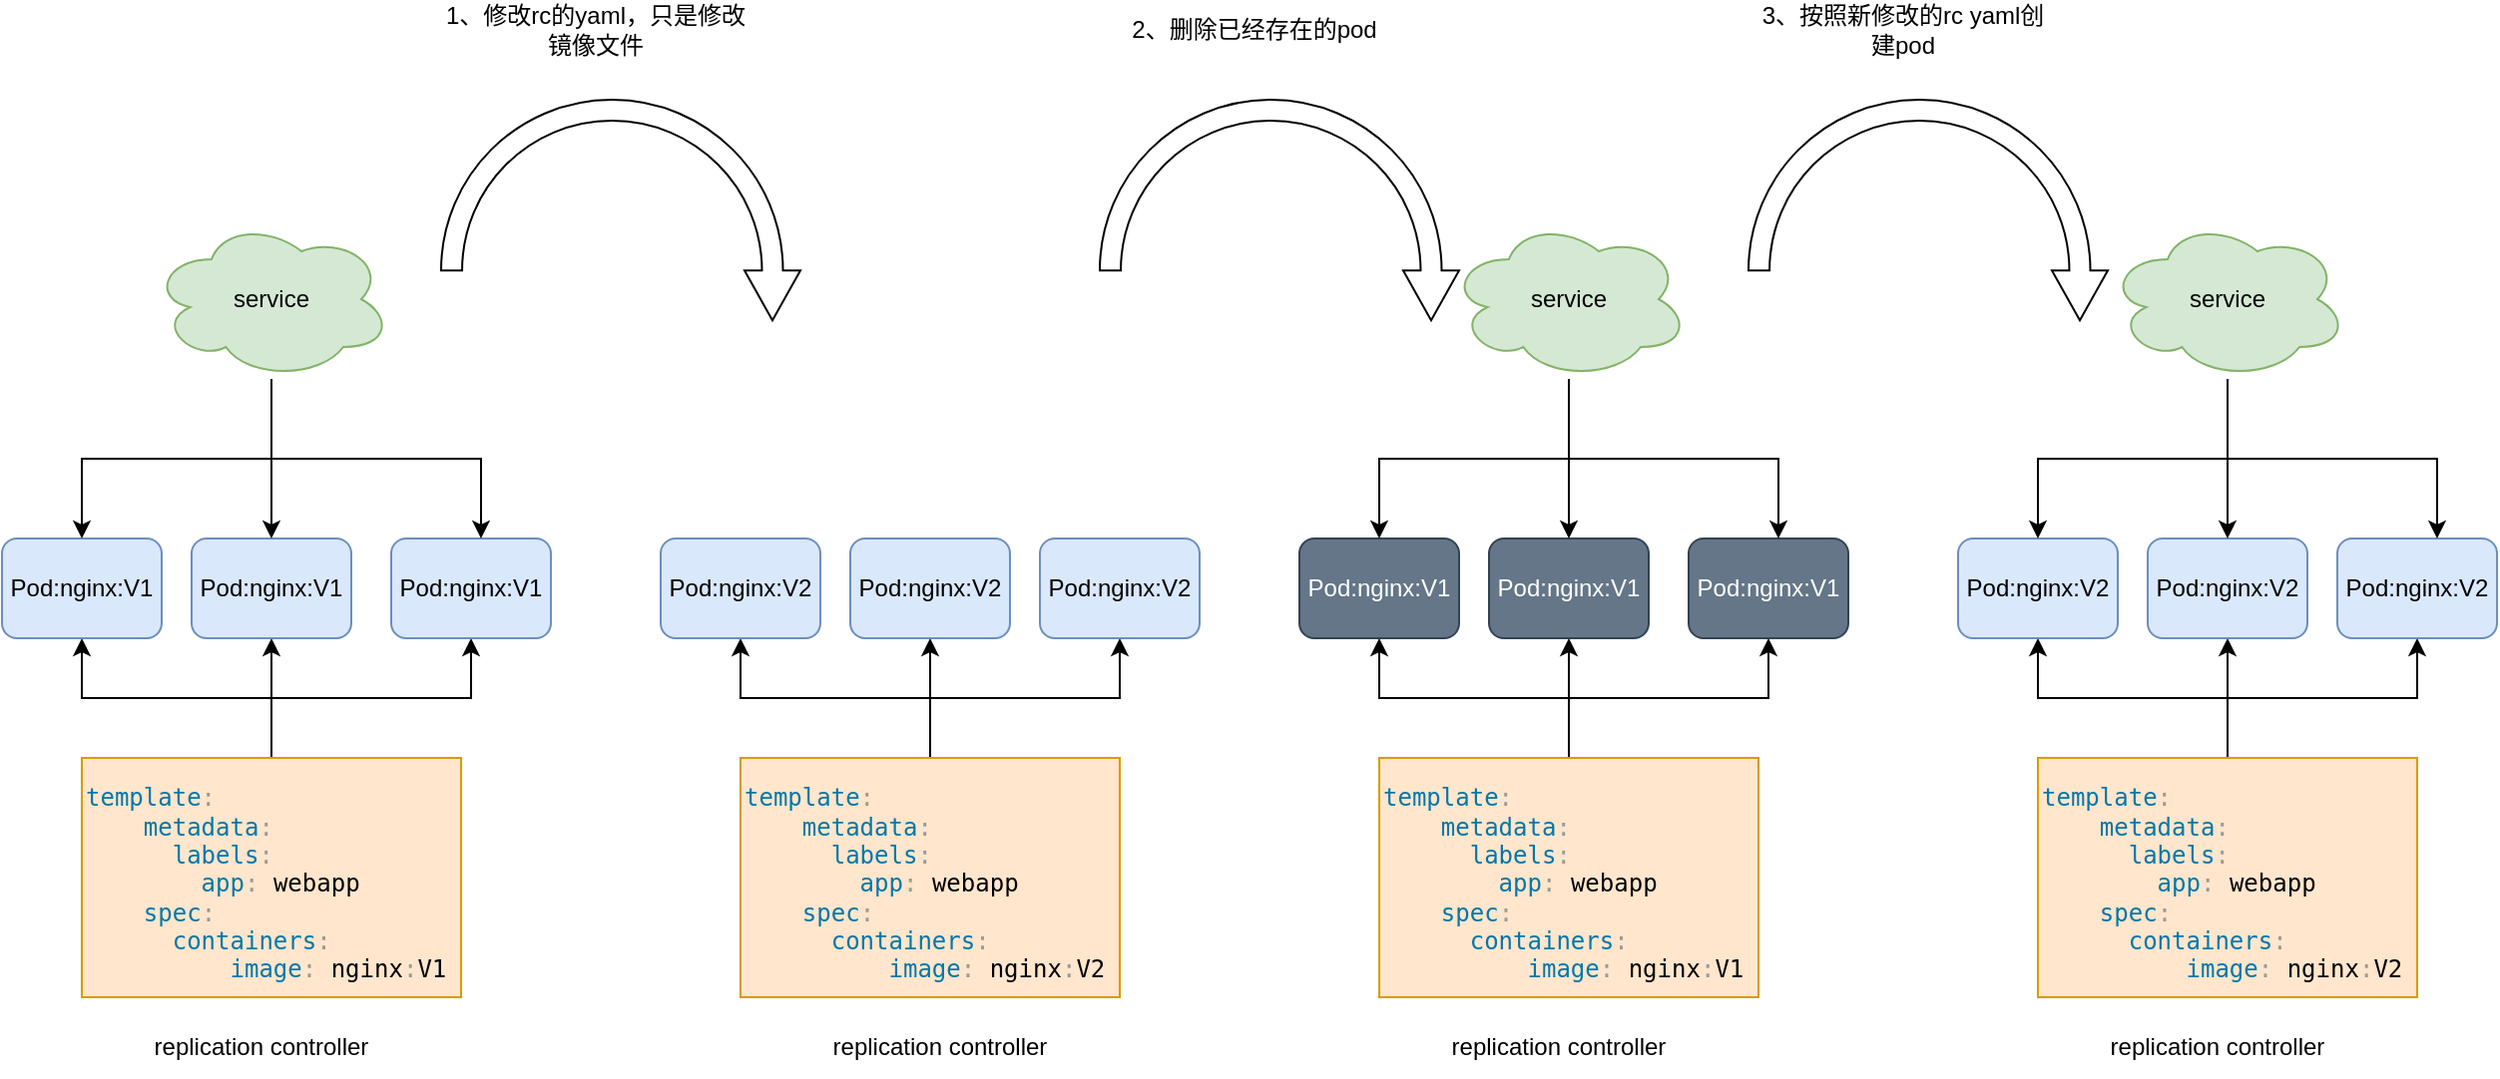 <mxfile version="27.0.5">
  <diagram name="第 1 页" id="XlZd7ssXqbaH0jovwOkl">
    <mxGraphModel dx="1357" dy="873" grid="1" gridSize="10" guides="1" tooltips="1" connect="1" arrows="1" fold="1" page="1" pageScale="1" pageWidth="827" pageHeight="1169" math="0" shadow="0">
      <root>
        <mxCell id="0" />
        <mxCell id="1" parent="0" />
        <mxCell id="IaCY0-YW9xG4fJuwoxT6-8" style="edgeStyle=orthogonalEdgeStyle;rounded=0;orthogonalLoop=1;jettySize=auto;html=1;entryX=0.5;entryY=1;entryDx=0;entryDy=0;" edge="1" parent="1" source="IaCY0-YW9xG4fJuwoxT6-1" target="IaCY0-YW9xG4fJuwoxT6-5">
          <mxGeometry relative="1" as="geometry" />
        </mxCell>
        <mxCell id="IaCY0-YW9xG4fJuwoxT6-10" style="edgeStyle=orthogonalEdgeStyle;rounded=0;orthogonalLoop=1;jettySize=auto;html=1;entryX=0.5;entryY=1;entryDx=0;entryDy=0;" edge="1" parent="1" source="IaCY0-YW9xG4fJuwoxT6-1" target="IaCY0-YW9xG4fJuwoxT6-6">
          <mxGeometry relative="1" as="geometry" />
        </mxCell>
        <mxCell id="IaCY0-YW9xG4fJuwoxT6-11" style="edgeStyle=orthogonalEdgeStyle;rounded=0;orthogonalLoop=1;jettySize=auto;html=1;entryX=0.5;entryY=1;entryDx=0;entryDy=0;" edge="1" parent="1" source="IaCY0-YW9xG4fJuwoxT6-1" target="IaCY0-YW9xG4fJuwoxT6-7">
          <mxGeometry relative="1" as="geometry" />
        </mxCell>
        <mxCell id="IaCY0-YW9xG4fJuwoxT6-1" value="" style="rounded=0;whiteSpace=wrap;html=1;fillColor=#ffe6cc;strokeColor=#d79b00;" vertex="1" parent="1">
          <mxGeometry x="90" y="400" width="190" height="120" as="geometry" />
        </mxCell>
        <mxCell id="IaCY0-YW9xG4fJuwoxT6-2" value="replication controller" style="text;html=1;align=center;verticalAlign=middle;whiteSpace=wrap;rounded=0;" vertex="1" parent="1">
          <mxGeometry x="120" y="530" width="120" height="30" as="geometry" />
        </mxCell>
        <mxCell id="IaCY0-YW9xG4fJuwoxT6-3" value="&lt;font&gt;&lt;span style=&quot;box-sizing: border-box; text-wrap-style: initial; word-break: break-word; font-family: Consolas, Monaco, &amp;quot;Andale Mono&amp;quot;, &amp;quot;Ubuntu Mono&amp;quot;, monospace; white-space-collapse: preserve;&quot;&gt;&lt;span style=&quot;box-sizing: border-box; text-wrap-style: initial; word-break: break-word; color: rgb(0, 119, 170);&quot; class=&quot;token key&quot;&gt;template&lt;/span&gt;&lt;span style=&quot;box-sizing: border-box; text-wrap-style: initial; word-break: break-word; color: rgb(153, 153, 153);&quot; class=&quot;token&quot;&gt;:&lt;/span&gt;&lt;span style=&quot;box-sizing: border-box; text-wrap-style: initial; word-break: break-word;&quot;&gt;                 &lt;/span&gt;&lt;span style=&quot;box-sizing: border-box; text-wrap-style: initial; word-break: break-word;&quot;&gt;&lt;br&gt;&lt;/span&gt;&lt;/span&gt;&lt;span style=&quot;box-sizing: border-box; text-wrap-style: initial; word-break: break-word; font-family: Consolas, Monaco, &amp;quot;Andale Mono&amp;quot;, &amp;quot;Ubuntu Mono&amp;quot;, monospace; white-space-collapse: preserve;&quot;&gt;&lt;span style=&quot;box-sizing: border-box; text-wrap-style: initial; word-break: break-word;&quot;&gt;    &lt;/span&gt;&lt;span style=&quot;box-sizing: border-box; text-wrap-style: initial; word-break: break-word; color: rgb(0, 119, 170);&quot; class=&quot;token key&quot;&gt;metadata&lt;/span&gt;&lt;span style=&quot;box-sizing: border-box; text-wrap-style: initial; word-break: break-word; color: rgb(153, 153, 153);&quot; class=&quot;token&quot;&gt;:&lt;/span&gt;&lt;span style=&quot;box-sizing: border-box; text-wrap-style: initial; word-break: break-word;&quot;&gt;&lt;br&gt;&lt;/span&gt;&lt;/span&gt;&lt;span style=&quot;box-sizing: border-box; text-wrap-style: initial; word-break: break-word; font-family: Consolas, Monaco, &amp;quot;Andale Mono&amp;quot;, &amp;quot;Ubuntu Mono&amp;quot;, monospace; white-space-collapse: preserve;&quot;&gt;&lt;span style=&quot;box-sizing: border-box; text-wrap-style: initial; word-break: break-word;&quot;&gt;      &lt;/span&gt;&lt;span style=&quot;box-sizing: border-box; text-wrap-style: initial; word-break: break-word; color: rgb(0, 119, 170);&quot; data-spm-anchor-id=&quot;60902afd.2ef5001f.0.i4.655a3d33Okxrpd&quot; class=&quot;token key&quot;&gt;labels&lt;/span&gt;&lt;span style=&quot;box-sizing: border-box; text-wrap-style: initial; word-break: break-word; color: rgb(153, 153, 153);&quot; class=&quot;token&quot;&gt;:&lt;/span&gt;&lt;span style=&quot;box-sizing: border-box; text-wrap-style: initial; word-break: break-word;&quot;&gt;&lt;br&gt;&lt;/span&gt;&lt;/span&gt;&lt;span style=&quot;box-sizing: border-box; text-wrap-style: initial; word-break: break-word; font-family: Consolas, Monaco, &amp;quot;Andale Mono&amp;quot;, &amp;quot;Ubuntu Mono&amp;quot;, monospace; white-space-collapse: preserve;&quot;&gt;&lt;span style=&quot;box-sizing: border-box; text-wrap-style: initial; word-break: break-word;&quot;&gt;        &lt;/span&gt;&lt;span style=&quot;box-sizing: border-box; text-wrap-style: initial; word-break: break-word; color: rgb(0, 119, 170);&quot; class=&quot;token key&quot;&gt;app&lt;/span&gt;&lt;span style=&quot;box-sizing: border-box; text-wrap-style: initial; word-break: break-word; color: rgb(153, 153, 153);&quot; class=&quot;token&quot;&gt;:&lt;/span&gt;&lt;span style=&quot;box-sizing: border-box; text-wrap-style: initial; word-break: break-word;&quot;&gt; webapp       &lt;/span&gt;&lt;span style=&quot;box-sizing: border-box; text-wrap-style: initial; word-break: break-word;&quot;&gt;&lt;br&gt;&lt;/span&gt;&lt;/span&gt;&lt;span style=&quot;box-sizing: border-box; text-wrap-style: initial; word-break: break-word; font-family: Consolas, Monaco, &amp;quot;Andale Mono&amp;quot;, &amp;quot;Ubuntu Mono&amp;quot;, monospace; white-space-collapse: preserve;&quot;&gt;&lt;span style=&quot;box-sizing: border-box; text-wrap-style: initial; word-break: break-word;&quot;&gt;    &lt;/span&gt;&lt;span style=&quot;box-sizing: border-box; text-wrap-style: initial; word-break: break-word; color: rgb(0, 119, 170);&quot; class=&quot;token key&quot;&gt;spec&lt;/span&gt;&lt;span style=&quot;box-sizing: border-box; text-wrap-style: initial; word-break: break-word; color: rgb(153, 153, 153);&quot; class=&quot;token&quot;&gt;:&lt;/span&gt;&lt;span style=&quot;box-sizing: border-box; text-wrap-style: initial; word-break: break-word;&quot;&gt;&lt;br&gt;&lt;/span&gt;&lt;/span&gt;&lt;span style=&quot;box-sizing: border-box; text-wrap-style: initial; word-break: break-word; font-family: Consolas, Monaco, &amp;quot;Andale Mono&amp;quot;, &amp;quot;Ubuntu Mono&amp;quot;, monospace; white-space-collapse: preserve;&quot;&gt;&lt;span style=&quot;box-sizing: border-box; text-wrap-style: initial; word-break: break-word;&quot;&gt;      &lt;/span&gt;&lt;span style=&quot;box-sizing: border-box; text-wrap-style: initial; word-break: break-word; color: rgb(0, 119, 170);&quot; class=&quot;token key&quot;&gt;containers&lt;/span&gt;&lt;span style=&quot;box-sizing: border-box; text-wrap-style: initial; word-break: break-word; color: rgb(153, 153, 153);&quot; class=&quot;token&quot;&gt;:&lt;/span&gt;&lt;/span&gt;&lt;span style=&quot;box-sizing: border-box; text-wrap-style: initial; word-break: break-word; font-family: Consolas, Monaco, &amp;quot;Andale Mono&amp;quot;, &amp;quot;Ubuntu Mono&amp;quot;, monospace; white-space-collapse: preserve;&quot;&gt;&lt;span style=&quot;box-sizing: border-box; text-wrap-style: initial; word-break: break-word;&quot;&gt;&lt;br&gt;&lt;div style=&quot;&quot;&gt;&lt;span style=&quot;color: light-dark(rgb(0, 0, 0), rgb(255, 255, 255)); box-sizing: border-box; text-wrap-style: initial; word-break: break-word;&quot;&gt;          &lt;/span&gt;&lt;span style=&quot;box-sizing: border-box; text-wrap-style: initial; word-break: break-word; color: rgb(0, 119, 170);&quot; class=&quot;token key&quot;&gt;image&lt;/span&gt;&lt;span style=&quot;box-sizing: border-box; text-wrap-style: initial; word-break: break-word; color: rgb(153, 153, 153);&quot; class=&quot;token&quot;&gt;:&lt;/span&gt;&lt;span style=&quot;color: light-dark(rgb(0, 0, 0), rgb(255, 255, 255)); box-sizing: border-box; text-wrap-style: initial; word-break: break-word;&quot;&gt; nginx&lt;/span&gt;&lt;span style=&quot;box-sizing: border-box; text-wrap-style: initial; word-break: break-word; color: rgb(153, 153, 153);&quot; class=&quot;token&quot;&gt;:&lt;/span&gt;&lt;span style=&quot;color: light-dark(rgb(0, 0, 0), rgb(255, 255, 255)); box-sizing: border-box; text-wrap-style: initial; word-break: break-word;&quot;&gt;V1&lt;/span&gt;&lt;/div&gt;&lt;/span&gt;&lt;/span&gt;&lt;/font&gt;" style="text;html=1;align=left;verticalAlign=middle;whiteSpace=wrap;rounded=0;" vertex="1" parent="1">
          <mxGeometry x="90" y="405" width="190" height="115" as="geometry" />
        </mxCell>
        <mxCell id="IaCY0-YW9xG4fJuwoxT6-5" value="Pod:nginx:V1" style="rounded=1;whiteSpace=wrap;html=1;fillColor=#dae8fc;strokeColor=#6c8ebf;" vertex="1" parent="1">
          <mxGeometry x="50" y="290" width="80" height="50" as="geometry" />
        </mxCell>
        <mxCell id="IaCY0-YW9xG4fJuwoxT6-6" value="Pod:nginx:V1" style="rounded=1;whiteSpace=wrap;html=1;fillColor=#dae8fc;strokeColor=#6c8ebf;" vertex="1" parent="1">
          <mxGeometry x="145" y="290" width="80" height="50" as="geometry" />
        </mxCell>
        <mxCell id="IaCY0-YW9xG4fJuwoxT6-7" value="Pod:nginx:V1" style="rounded=1;whiteSpace=wrap;html=1;fillColor=#dae8fc;strokeColor=#6c8ebf;" vertex="1" parent="1">
          <mxGeometry x="245" y="290" width="80" height="50" as="geometry" />
        </mxCell>
        <mxCell id="IaCY0-YW9xG4fJuwoxT6-13" style="edgeStyle=orthogonalEdgeStyle;rounded=0;orthogonalLoop=1;jettySize=auto;html=1;entryX=0.5;entryY=0;entryDx=0;entryDy=0;" edge="1" parent="1" source="IaCY0-YW9xG4fJuwoxT6-12" target="IaCY0-YW9xG4fJuwoxT6-5">
          <mxGeometry relative="1" as="geometry" />
        </mxCell>
        <mxCell id="IaCY0-YW9xG4fJuwoxT6-14" style="edgeStyle=orthogonalEdgeStyle;rounded=0;orthogonalLoop=1;jettySize=auto;html=1;entryX=0.5;entryY=0;entryDx=0;entryDy=0;" edge="1" parent="1" source="IaCY0-YW9xG4fJuwoxT6-12" target="IaCY0-YW9xG4fJuwoxT6-6">
          <mxGeometry relative="1" as="geometry" />
        </mxCell>
        <mxCell id="IaCY0-YW9xG4fJuwoxT6-15" style="edgeStyle=orthogonalEdgeStyle;rounded=0;orthogonalLoop=1;jettySize=auto;html=1;" edge="1" parent="1" source="IaCY0-YW9xG4fJuwoxT6-12" target="IaCY0-YW9xG4fJuwoxT6-7">
          <mxGeometry relative="1" as="geometry">
            <Array as="points">
              <mxPoint x="185" y="250" />
              <mxPoint x="290" y="250" />
            </Array>
          </mxGeometry>
        </mxCell>
        <mxCell id="IaCY0-YW9xG4fJuwoxT6-12" value="service" style="ellipse;shape=cloud;whiteSpace=wrap;html=1;fillColor=#d5e8d4;strokeColor=#82b366;" vertex="1" parent="1">
          <mxGeometry x="125" y="130" width="120" height="80" as="geometry" />
        </mxCell>
        <mxCell id="IaCY0-YW9xG4fJuwoxT6-16" style="edgeStyle=orthogonalEdgeStyle;rounded=0;orthogonalLoop=1;jettySize=auto;html=1;entryX=0.5;entryY=1;entryDx=0;entryDy=0;" edge="1" parent="1" source="IaCY0-YW9xG4fJuwoxT6-19" target="IaCY0-YW9xG4fJuwoxT6-22">
          <mxGeometry relative="1" as="geometry" />
        </mxCell>
        <mxCell id="IaCY0-YW9xG4fJuwoxT6-17" style="edgeStyle=orthogonalEdgeStyle;rounded=0;orthogonalLoop=1;jettySize=auto;html=1;entryX=0.5;entryY=1;entryDx=0;entryDy=0;" edge="1" parent="1" source="IaCY0-YW9xG4fJuwoxT6-19" target="IaCY0-YW9xG4fJuwoxT6-23">
          <mxGeometry relative="1" as="geometry" />
        </mxCell>
        <mxCell id="IaCY0-YW9xG4fJuwoxT6-18" style="edgeStyle=orthogonalEdgeStyle;rounded=0;orthogonalLoop=1;jettySize=auto;html=1;entryX=0.5;entryY=1;entryDx=0;entryDy=0;" edge="1" parent="1" source="IaCY0-YW9xG4fJuwoxT6-19" target="IaCY0-YW9xG4fJuwoxT6-24">
          <mxGeometry relative="1" as="geometry" />
        </mxCell>
        <mxCell id="IaCY0-YW9xG4fJuwoxT6-19" value="" style="rounded=0;whiteSpace=wrap;html=1;fillColor=#ffe6cc;strokeColor=#d79b00;" vertex="1" parent="1">
          <mxGeometry x="420" y="400" width="190" height="120" as="geometry" />
        </mxCell>
        <mxCell id="IaCY0-YW9xG4fJuwoxT6-20" value="replication controller" style="text;html=1;align=center;verticalAlign=middle;whiteSpace=wrap;rounded=0;" vertex="1" parent="1">
          <mxGeometry x="460" y="530" width="120" height="30" as="geometry" />
        </mxCell>
        <mxCell id="IaCY0-YW9xG4fJuwoxT6-21" value="&lt;font&gt;&lt;span style=&quot;box-sizing: border-box; text-wrap-style: initial; word-break: break-word; font-family: Consolas, Monaco, &amp;quot;Andale Mono&amp;quot;, &amp;quot;Ubuntu Mono&amp;quot;, monospace; white-space-collapse: preserve;&quot;&gt;&lt;span style=&quot;box-sizing: border-box; text-wrap-style: initial; word-break: break-word; color: rgb(0, 119, 170);&quot; class=&quot;token key&quot;&gt;template&lt;/span&gt;&lt;span style=&quot;box-sizing: border-box; text-wrap-style: initial; word-break: break-word; color: rgb(153, 153, 153);&quot; class=&quot;token&quot;&gt;:&lt;/span&gt;&lt;span style=&quot;box-sizing: border-box; text-wrap-style: initial; word-break: break-word;&quot;&gt;                 &lt;/span&gt;&lt;span style=&quot;box-sizing: border-box; text-wrap-style: initial; word-break: break-word;&quot;&gt;&lt;br&gt;&lt;/span&gt;&lt;/span&gt;&lt;span style=&quot;box-sizing: border-box; text-wrap-style: initial; word-break: break-word; font-family: Consolas, Monaco, &amp;quot;Andale Mono&amp;quot;, &amp;quot;Ubuntu Mono&amp;quot;, monospace; white-space-collapse: preserve;&quot;&gt;&lt;span style=&quot;box-sizing: border-box; text-wrap-style: initial; word-break: break-word;&quot;&gt;    &lt;/span&gt;&lt;span style=&quot;box-sizing: border-box; text-wrap-style: initial; word-break: break-word; color: rgb(0, 119, 170);&quot; class=&quot;token key&quot;&gt;metadata&lt;/span&gt;&lt;span style=&quot;box-sizing: border-box; text-wrap-style: initial; word-break: break-word; color: rgb(153, 153, 153);&quot; class=&quot;token&quot;&gt;:&lt;/span&gt;&lt;span style=&quot;box-sizing: border-box; text-wrap-style: initial; word-break: break-word;&quot;&gt;&lt;br&gt;&lt;/span&gt;&lt;/span&gt;&lt;span style=&quot;box-sizing: border-box; text-wrap-style: initial; word-break: break-word; font-family: Consolas, Monaco, &amp;quot;Andale Mono&amp;quot;, &amp;quot;Ubuntu Mono&amp;quot;, monospace; white-space-collapse: preserve;&quot;&gt;&lt;span style=&quot;box-sizing: border-box; text-wrap-style: initial; word-break: break-word;&quot;&gt;      &lt;/span&gt;&lt;span style=&quot;box-sizing: border-box; text-wrap-style: initial; word-break: break-word; color: rgb(0, 119, 170);&quot; data-spm-anchor-id=&quot;60902afd.2ef5001f.0.i4.655a3d33Okxrpd&quot; class=&quot;token key&quot;&gt;labels&lt;/span&gt;&lt;span style=&quot;box-sizing: border-box; text-wrap-style: initial; word-break: break-word; color: rgb(153, 153, 153);&quot; class=&quot;token&quot;&gt;:&lt;/span&gt;&lt;span style=&quot;box-sizing: border-box; text-wrap-style: initial; word-break: break-word;&quot;&gt;&lt;br&gt;&lt;/span&gt;&lt;/span&gt;&lt;span style=&quot;box-sizing: border-box; text-wrap-style: initial; word-break: break-word; font-family: Consolas, Monaco, &amp;quot;Andale Mono&amp;quot;, &amp;quot;Ubuntu Mono&amp;quot;, monospace; white-space-collapse: preserve;&quot;&gt;&lt;span style=&quot;box-sizing: border-box; text-wrap-style: initial; word-break: break-word;&quot;&gt;        &lt;/span&gt;&lt;span style=&quot;box-sizing: border-box; text-wrap-style: initial; word-break: break-word; color: rgb(0, 119, 170);&quot; class=&quot;token key&quot;&gt;app&lt;/span&gt;&lt;span style=&quot;box-sizing: border-box; text-wrap-style: initial; word-break: break-word; color: rgb(153, 153, 153);&quot; class=&quot;token&quot;&gt;:&lt;/span&gt;&lt;span style=&quot;box-sizing: border-box; text-wrap-style: initial; word-break: break-word;&quot;&gt; webapp       &lt;/span&gt;&lt;span style=&quot;box-sizing: border-box; text-wrap-style: initial; word-break: break-word;&quot;&gt;&lt;br&gt;&lt;/span&gt;&lt;/span&gt;&lt;span style=&quot;box-sizing: border-box; text-wrap-style: initial; word-break: break-word; font-family: Consolas, Monaco, &amp;quot;Andale Mono&amp;quot;, &amp;quot;Ubuntu Mono&amp;quot;, monospace; white-space-collapse: preserve;&quot;&gt;&lt;span style=&quot;box-sizing: border-box; text-wrap-style: initial; word-break: break-word;&quot;&gt;    &lt;/span&gt;&lt;span style=&quot;box-sizing: border-box; text-wrap-style: initial; word-break: break-word; color: rgb(0, 119, 170);&quot; class=&quot;token key&quot;&gt;spec&lt;/span&gt;&lt;span style=&quot;box-sizing: border-box; text-wrap-style: initial; word-break: break-word; color: rgb(153, 153, 153);&quot; class=&quot;token&quot;&gt;:&lt;/span&gt;&lt;span style=&quot;box-sizing: border-box; text-wrap-style: initial; word-break: break-word;&quot;&gt;&lt;br&gt;&lt;/span&gt;&lt;/span&gt;&lt;span style=&quot;box-sizing: border-box; text-wrap-style: initial; word-break: break-word; font-family: Consolas, Monaco, &amp;quot;Andale Mono&amp;quot;, &amp;quot;Ubuntu Mono&amp;quot;, monospace; white-space-collapse: preserve;&quot;&gt;&lt;span style=&quot;box-sizing: border-box; text-wrap-style: initial; word-break: break-word;&quot;&gt;      &lt;/span&gt;&lt;span style=&quot;box-sizing: border-box; text-wrap-style: initial; word-break: break-word; color: rgb(0, 119, 170);&quot; class=&quot;token key&quot;&gt;containers&lt;/span&gt;&lt;span style=&quot;box-sizing: border-box; text-wrap-style: initial; word-break: break-word; color: rgb(153, 153, 153);&quot; class=&quot;token&quot;&gt;:&lt;/span&gt;&lt;/span&gt;&lt;span style=&quot;box-sizing: border-box; text-wrap-style: initial; word-break: break-word; font-family: Consolas, Monaco, &amp;quot;Andale Mono&amp;quot;, &amp;quot;Ubuntu Mono&amp;quot;, monospace; white-space-collapse: preserve;&quot;&gt;&lt;span style=&quot;box-sizing: border-box; text-wrap-style: initial; word-break: break-word;&quot;&gt;&lt;br&gt;&lt;div style=&quot;&quot;&gt;&lt;span style=&quot;color: light-dark(rgb(0, 0, 0), rgb(255, 255, 255)); box-sizing: border-box; text-wrap-style: initial; word-break: break-word;&quot;&gt;          &lt;/span&gt;&lt;span style=&quot;box-sizing: border-box; text-wrap-style: initial; word-break: break-word; color: rgb(0, 119, 170);&quot; class=&quot;token key&quot;&gt;image&lt;/span&gt;&lt;span style=&quot;box-sizing: border-box; text-wrap-style: initial; word-break: break-word; color: rgb(153, 153, 153);&quot; class=&quot;token&quot;&gt;:&lt;/span&gt;&lt;span style=&quot;color: light-dark(rgb(0, 0, 0), rgb(255, 255, 255)); box-sizing: border-box; text-wrap-style: initial; word-break: break-word;&quot;&gt; nginx&lt;/span&gt;&lt;span style=&quot;box-sizing: border-box; text-wrap-style: initial; word-break: break-word; color: rgb(153, 153, 153);&quot; class=&quot;token&quot;&gt;:&lt;/span&gt;&lt;span style=&quot;color: light-dark(rgb(0, 0, 0), rgb(255, 255, 255)); box-sizing: border-box; text-wrap-style: initial; word-break: break-word;&quot;&gt;V2&lt;/span&gt;&lt;/div&gt;&lt;/span&gt;&lt;/span&gt;&lt;/font&gt;" style="text;html=1;align=left;verticalAlign=middle;whiteSpace=wrap;rounded=0;" vertex="1" parent="1">
          <mxGeometry x="420" y="405" width="190" height="115" as="geometry" />
        </mxCell>
        <mxCell id="IaCY0-YW9xG4fJuwoxT6-22" value="Pod:nginx:V2" style="rounded=1;whiteSpace=wrap;html=1;fillColor=#dae8fc;strokeColor=#6c8ebf;" vertex="1" parent="1">
          <mxGeometry x="380" y="290" width="80" height="50" as="geometry" />
        </mxCell>
        <mxCell id="IaCY0-YW9xG4fJuwoxT6-23" value="Pod:nginx:V2" style="rounded=1;whiteSpace=wrap;html=1;fillColor=#dae8fc;strokeColor=#6c8ebf;" vertex="1" parent="1">
          <mxGeometry x="475" y="290" width="80" height="50" as="geometry" />
        </mxCell>
        <mxCell id="IaCY0-YW9xG4fJuwoxT6-24" value="Pod:nginx:V2" style="rounded=1;whiteSpace=wrap;html=1;fillColor=#dae8fc;strokeColor=#6c8ebf;" vertex="1" parent="1">
          <mxGeometry x="570" y="290" width="80" height="50" as="geometry" />
        </mxCell>
        <mxCell id="IaCY0-YW9xG4fJuwoxT6-29" style="edgeStyle=orthogonalEdgeStyle;rounded=0;orthogonalLoop=1;jettySize=auto;html=1;entryX=0.5;entryY=1;entryDx=0;entryDy=0;" edge="1" parent="1" source="IaCY0-YW9xG4fJuwoxT6-32" target="IaCY0-YW9xG4fJuwoxT6-35">
          <mxGeometry relative="1" as="geometry" />
        </mxCell>
        <mxCell id="IaCY0-YW9xG4fJuwoxT6-30" style="edgeStyle=orthogonalEdgeStyle;rounded=0;orthogonalLoop=1;jettySize=auto;html=1;entryX=0.5;entryY=1;entryDx=0;entryDy=0;" edge="1" parent="1" source="IaCY0-YW9xG4fJuwoxT6-32" target="IaCY0-YW9xG4fJuwoxT6-36">
          <mxGeometry relative="1" as="geometry" />
        </mxCell>
        <mxCell id="IaCY0-YW9xG4fJuwoxT6-31" style="edgeStyle=orthogonalEdgeStyle;rounded=0;orthogonalLoop=1;jettySize=auto;html=1;entryX=0.5;entryY=1;entryDx=0;entryDy=0;" edge="1" parent="1" source="IaCY0-YW9xG4fJuwoxT6-32" target="IaCY0-YW9xG4fJuwoxT6-37">
          <mxGeometry relative="1" as="geometry" />
        </mxCell>
        <mxCell id="IaCY0-YW9xG4fJuwoxT6-32" value="" style="rounded=0;whiteSpace=wrap;html=1;fillColor=#ffe6cc;strokeColor=#d79b00;" vertex="1" parent="1">
          <mxGeometry x="1070" y="400" width="190" height="120" as="geometry" />
        </mxCell>
        <mxCell id="IaCY0-YW9xG4fJuwoxT6-33" value="replication controller" style="text;html=1;align=center;verticalAlign=middle;whiteSpace=wrap;rounded=0;" vertex="1" parent="1">
          <mxGeometry x="1100" y="530" width="120" height="30" as="geometry" />
        </mxCell>
        <mxCell id="IaCY0-YW9xG4fJuwoxT6-34" value="&lt;font&gt;&lt;span style=&quot;box-sizing: border-box; text-wrap-style: initial; word-break: break-word; font-family: Consolas, Monaco, &amp;quot;Andale Mono&amp;quot;, &amp;quot;Ubuntu Mono&amp;quot;, monospace; white-space-collapse: preserve;&quot;&gt;&lt;span style=&quot;box-sizing: border-box; text-wrap-style: initial; word-break: break-word; color: rgb(0, 119, 170);&quot; class=&quot;token key&quot;&gt;template&lt;/span&gt;&lt;span style=&quot;box-sizing: border-box; text-wrap-style: initial; word-break: break-word; color: rgb(153, 153, 153);&quot; class=&quot;token&quot;&gt;:&lt;/span&gt;&lt;span style=&quot;box-sizing: border-box; text-wrap-style: initial; word-break: break-word;&quot;&gt;                 &lt;/span&gt;&lt;span style=&quot;box-sizing: border-box; text-wrap-style: initial; word-break: break-word;&quot;&gt;&lt;br&gt;&lt;/span&gt;&lt;/span&gt;&lt;span style=&quot;box-sizing: border-box; text-wrap-style: initial; word-break: break-word; font-family: Consolas, Monaco, &amp;quot;Andale Mono&amp;quot;, &amp;quot;Ubuntu Mono&amp;quot;, monospace; white-space-collapse: preserve;&quot;&gt;&lt;span style=&quot;box-sizing: border-box; text-wrap-style: initial; word-break: break-word;&quot;&gt;    &lt;/span&gt;&lt;span style=&quot;box-sizing: border-box; text-wrap-style: initial; word-break: break-word; color: rgb(0, 119, 170);&quot; class=&quot;token key&quot;&gt;metadata&lt;/span&gt;&lt;span style=&quot;box-sizing: border-box; text-wrap-style: initial; word-break: break-word; color: rgb(153, 153, 153);&quot; class=&quot;token&quot;&gt;:&lt;/span&gt;&lt;span style=&quot;box-sizing: border-box; text-wrap-style: initial; word-break: break-word;&quot;&gt;&lt;br&gt;&lt;/span&gt;&lt;/span&gt;&lt;span style=&quot;box-sizing: border-box; text-wrap-style: initial; word-break: break-word; font-family: Consolas, Monaco, &amp;quot;Andale Mono&amp;quot;, &amp;quot;Ubuntu Mono&amp;quot;, monospace; white-space-collapse: preserve;&quot;&gt;&lt;span style=&quot;box-sizing: border-box; text-wrap-style: initial; word-break: break-word;&quot;&gt;      &lt;/span&gt;&lt;span style=&quot;box-sizing: border-box; text-wrap-style: initial; word-break: break-word; color: rgb(0, 119, 170);&quot; data-spm-anchor-id=&quot;60902afd.2ef5001f.0.i4.655a3d33Okxrpd&quot; class=&quot;token key&quot;&gt;labels&lt;/span&gt;&lt;span style=&quot;box-sizing: border-box; text-wrap-style: initial; word-break: break-word; color: rgb(153, 153, 153);&quot; class=&quot;token&quot;&gt;:&lt;/span&gt;&lt;span style=&quot;box-sizing: border-box; text-wrap-style: initial; word-break: break-word;&quot;&gt;&lt;br&gt;&lt;/span&gt;&lt;/span&gt;&lt;span style=&quot;box-sizing: border-box; text-wrap-style: initial; word-break: break-word; font-family: Consolas, Monaco, &amp;quot;Andale Mono&amp;quot;, &amp;quot;Ubuntu Mono&amp;quot;, monospace; white-space-collapse: preserve;&quot;&gt;&lt;span style=&quot;box-sizing: border-box; text-wrap-style: initial; word-break: break-word;&quot;&gt;        &lt;/span&gt;&lt;span style=&quot;box-sizing: border-box; text-wrap-style: initial; word-break: break-word; color: rgb(0, 119, 170);&quot; class=&quot;token key&quot;&gt;app&lt;/span&gt;&lt;span style=&quot;box-sizing: border-box; text-wrap-style: initial; word-break: break-word; color: rgb(153, 153, 153);&quot; class=&quot;token&quot;&gt;:&lt;/span&gt;&lt;span style=&quot;box-sizing: border-box; text-wrap-style: initial; word-break: break-word;&quot;&gt; webapp       &lt;/span&gt;&lt;span style=&quot;box-sizing: border-box; text-wrap-style: initial; word-break: break-word;&quot;&gt;&lt;br&gt;&lt;/span&gt;&lt;/span&gt;&lt;span style=&quot;box-sizing: border-box; text-wrap-style: initial; word-break: break-word; font-family: Consolas, Monaco, &amp;quot;Andale Mono&amp;quot;, &amp;quot;Ubuntu Mono&amp;quot;, monospace; white-space-collapse: preserve;&quot;&gt;&lt;span style=&quot;box-sizing: border-box; text-wrap-style: initial; word-break: break-word;&quot;&gt;    &lt;/span&gt;&lt;span style=&quot;box-sizing: border-box; text-wrap-style: initial; word-break: break-word; color: rgb(0, 119, 170);&quot; class=&quot;token key&quot;&gt;spec&lt;/span&gt;&lt;span style=&quot;box-sizing: border-box; text-wrap-style: initial; word-break: break-word; color: rgb(153, 153, 153);&quot; class=&quot;token&quot;&gt;:&lt;/span&gt;&lt;span style=&quot;box-sizing: border-box; text-wrap-style: initial; word-break: break-word;&quot;&gt;&lt;br&gt;&lt;/span&gt;&lt;/span&gt;&lt;span style=&quot;box-sizing: border-box; text-wrap-style: initial; word-break: break-word; font-family: Consolas, Monaco, &amp;quot;Andale Mono&amp;quot;, &amp;quot;Ubuntu Mono&amp;quot;, monospace; white-space-collapse: preserve;&quot;&gt;&lt;span style=&quot;box-sizing: border-box; text-wrap-style: initial; word-break: break-word;&quot;&gt;      &lt;/span&gt;&lt;span style=&quot;box-sizing: border-box; text-wrap-style: initial; word-break: break-word; color: rgb(0, 119, 170);&quot; class=&quot;token key&quot;&gt;containers&lt;/span&gt;&lt;span style=&quot;box-sizing: border-box; text-wrap-style: initial; word-break: break-word; color: rgb(153, 153, 153);&quot; class=&quot;token&quot;&gt;:&lt;/span&gt;&lt;/span&gt;&lt;span style=&quot;box-sizing: border-box; text-wrap-style: initial; word-break: break-word; font-family: Consolas, Monaco, &amp;quot;Andale Mono&amp;quot;, &amp;quot;Ubuntu Mono&amp;quot;, monospace; white-space-collapse: preserve;&quot;&gt;&lt;span style=&quot;box-sizing: border-box; text-wrap-style: initial; word-break: break-word;&quot;&gt;&lt;br&gt;&lt;div style=&quot;&quot;&gt;&lt;span style=&quot;color: light-dark(rgb(0, 0, 0), rgb(255, 255, 255)); box-sizing: border-box; text-wrap-style: initial; word-break: break-word;&quot;&gt;          &lt;/span&gt;&lt;span style=&quot;box-sizing: border-box; text-wrap-style: initial; word-break: break-word; color: rgb(0, 119, 170);&quot; class=&quot;token key&quot;&gt;image&lt;/span&gt;&lt;span style=&quot;box-sizing: border-box; text-wrap-style: initial; word-break: break-word; color: rgb(153, 153, 153);&quot; class=&quot;token&quot;&gt;:&lt;/span&gt;&lt;span style=&quot;color: light-dark(rgb(0, 0, 0), rgb(255, 255, 255)); box-sizing: border-box; text-wrap-style: initial; word-break: break-word;&quot;&gt; nginx&lt;/span&gt;&lt;span style=&quot;box-sizing: border-box; text-wrap-style: initial; word-break: break-word; color: rgb(153, 153, 153);&quot; class=&quot;token&quot;&gt;:&lt;/span&gt;&lt;span style=&quot;color: light-dark(rgb(0, 0, 0), rgb(255, 255, 255)); box-sizing: border-box; text-wrap-style: initial; word-break: break-word;&quot;&gt;V2&lt;/span&gt;&lt;/div&gt;&lt;/span&gt;&lt;/span&gt;&lt;/font&gt;" style="text;html=1;align=left;verticalAlign=middle;whiteSpace=wrap;rounded=0;" vertex="1" parent="1">
          <mxGeometry x="1070" y="405" width="190" height="115" as="geometry" />
        </mxCell>
        <mxCell id="IaCY0-YW9xG4fJuwoxT6-35" value="Pod:nginx:V2" style="rounded=1;whiteSpace=wrap;html=1;fillColor=#dae8fc;strokeColor=#6c8ebf;" vertex="1" parent="1">
          <mxGeometry x="1030" y="290" width="80" height="50" as="geometry" />
        </mxCell>
        <mxCell id="IaCY0-YW9xG4fJuwoxT6-36" value="Pod:nginx:V2" style="rounded=1;whiteSpace=wrap;html=1;fillColor=#dae8fc;strokeColor=#6c8ebf;" vertex="1" parent="1">
          <mxGeometry x="1125" y="290" width="80" height="50" as="geometry" />
        </mxCell>
        <mxCell id="IaCY0-YW9xG4fJuwoxT6-37" value="Pod:nginx:V2" style="rounded=1;whiteSpace=wrap;html=1;fillColor=#dae8fc;strokeColor=#6c8ebf;" vertex="1" parent="1">
          <mxGeometry x="1220" y="290" width="80" height="50" as="geometry" />
        </mxCell>
        <mxCell id="IaCY0-YW9xG4fJuwoxT6-38" style="edgeStyle=orthogonalEdgeStyle;rounded=0;orthogonalLoop=1;jettySize=auto;html=1;entryX=0.5;entryY=0;entryDx=0;entryDy=0;" edge="1" parent="1" source="IaCY0-YW9xG4fJuwoxT6-41" target="IaCY0-YW9xG4fJuwoxT6-35">
          <mxGeometry relative="1" as="geometry" />
        </mxCell>
        <mxCell id="IaCY0-YW9xG4fJuwoxT6-39" style="edgeStyle=orthogonalEdgeStyle;rounded=0;orthogonalLoop=1;jettySize=auto;html=1;entryX=0.5;entryY=0;entryDx=0;entryDy=0;" edge="1" parent="1" source="IaCY0-YW9xG4fJuwoxT6-41" target="IaCY0-YW9xG4fJuwoxT6-36">
          <mxGeometry relative="1" as="geometry" />
        </mxCell>
        <mxCell id="IaCY0-YW9xG4fJuwoxT6-40" style="edgeStyle=orthogonalEdgeStyle;rounded=0;orthogonalLoop=1;jettySize=auto;html=1;" edge="1" parent="1" source="IaCY0-YW9xG4fJuwoxT6-41" target="IaCY0-YW9xG4fJuwoxT6-37">
          <mxGeometry relative="1" as="geometry">
            <Array as="points">
              <mxPoint x="1165" y="250" />
              <mxPoint x="1270" y="250" />
            </Array>
          </mxGeometry>
        </mxCell>
        <mxCell id="IaCY0-YW9xG4fJuwoxT6-41" value="service" style="ellipse;shape=cloud;whiteSpace=wrap;html=1;fillColor=#d5e8d4;strokeColor=#82b366;" vertex="1" parent="1">
          <mxGeometry x="1105" y="130" width="120" height="80" as="geometry" />
        </mxCell>
        <mxCell id="IaCY0-YW9xG4fJuwoxT6-42" style="edgeStyle=orthogonalEdgeStyle;rounded=0;orthogonalLoop=1;jettySize=auto;html=1;entryX=0.5;entryY=1;entryDx=0;entryDy=0;" edge="1" parent="1" source="IaCY0-YW9xG4fJuwoxT6-45" target="IaCY0-YW9xG4fJuwoxT6-48">
          <mxGeometry relative="1" as="geometry" />
        </mxCell>
        <mxCell id="IaCY0-YW9xG4fJuwoxT6-43" style="edgeStyle=orthogonalEdgeStyle;rounded=0;orthogonalLoop=1;jettySize=auto;html=1;entryX=0.5;entryY=1;entryDx=0;entryDy=0;" edge="1" parent="1" source="IaCY0-YW9xG4fJuwoxT6-45" target="IaCY0-YW9xG4fJuwoxT6-49">
          <mxGeometry relative="1" as="geometry" />
        </mxCell>
        <mxCell id="IaCY0-YW9xG4fJuwoxT6-44" style="edgeStyle=orthogonalEdgeStyle;rounded=0;orthogonalLoop=1;jettySize=auto;html=1;entryX=0.5;entryY=1;entryDx=0;entryDy=0;" edge="1" parent="1" source="IaCY0-YW9xG4fJuwoxT6-45" target="IaCY0-YW9xG4fJuwoxT6-50">
          <mxGeometry relative="1" as="geometry" />
        </mxCell>
        <mxCell id="IaCY0-YW9xG4fJuwoxT6-45" value="" style="rounded=0;whiteSpace=wrap;html=1;fillColor=#ffe6cc;strokeColor=#d79b00;" vertex="1" parent="1">
          <mxGeometry x="740" y="400" width="190" height="120" as="geometry" />
        </mxCell>
        <mxCell id="IaCY0-YW9xG4fJuwoxT6-46" value="replication controller" style="text;html=1;align=center;verticalAlign=middle;whiteSpace=wrap;rounded=0;" vertex="1" parent="1">
          <mxGeometry x="770" y="530" width="120" height="30" as="geometry" />
        </mxCell>
        <mxCell id="IaCY0-YW9xG4fJuwoxT6-47" value="&lt;font&gt;&lt;span style=&quot;box-sizing: border-box; text-wrap-style: initial; word-break: break-word; font-family: Consolas, Monaco, &amp;quot;Andale Mono&amp;quot;, &amp;quot;Ubuntu Mono&amp;quot;, monospace; white-space-collapse: preserve;&quot;&gt;&lt;span style=&quot;box-sizing: border-box; text-wrap-style: initial; word-break: break-word; color: rgb(0, 119, 170);&quot; class=&quot;token key&quot;&gt;template&lt;/span&gt;&lt;span style=&quot;box-sizing: border-box; text-wrap-style: initial; word-break: break-word; color: rgb(153, 153, 153);&quot; class=&quot;token&quot;&gt;:&lt;/span&gt;&lt;span style=&quot;box-sizing: border-box; text-wrap-style: initial; word-break: break-word;&quot;&gt;                 &lt;/span&gt;&lt;span style=&quot;box-sizing: border-box; text-wrap-style: initial; word-break: break-word;&quot;&gt;&lt;br&gt;&lt;/span&gt;&lt;/span&gt;&lt;span style=&quot;box-sizing: border-box; text-wrap-style: initial; word-break: break-word; font-family: Consolas, Monaco, &amp;quot;Andale Mono&amp;quot;, &amp;quot;Ubuntu Mono&amp;quot;, monospace; white-space-collapse: preserve;&quot;&gt;&lt;span style=&quot;box-sizing: border-box; text-wrap-style: initial; word-break: break-word;&quot;&gt;    &lt;/span&gt;&lt;span style=&quot;box-sizing: border-box; text-wrap-style: initial; word-break: break-word; color: rgb(0, 119, 170);&quot; class=&quot;token key&quot;&gt;metadata&lt;/span&gt;&lt;span style=&quot;box-sizing: border-box; text-wrap-style: initial; word-break: break-word; color: rgb(153, 153, 153);&quot; class=&quot;token&quot;&gt;:&lt;/span&gt;&lt;span style=&quot;box-sizing: border-box; text-wrap-style: initial; word-break: break-word;&quot;&gt;&lt;br&gt;&lt;/span&gt;&lt;/span&gt;&lt;span style=&quot;box-sizing: border-box; text-wrap-style: initial; word-break: break-word; font-family: Consolas, Monaco, &amp;quot;Andale Mono&amp;quot;, &amp;quot;Ubuntu Mono&amp;quot;, monospace; white-space-collapse: preserve;&quot;&gt;&lt;span style=&quot;box-sizing: border-box; text-wrap-style: initial; word-break: break-word;&quot;&gt;      &lt;/span&gt;&lt;span style=&quot;box-sizing: border-box; text-wrap-style: initial; word-break: break-word; color: rgb(0, 119, 170);&quot; data-spm-anchor-id=&quot;60902afd.2ef5001f.0.i4.655a3d33Okxrpd&quot; class=&quot;token key&quot;&gt;labels&lt;/span&gt;&lt;span style=&quot;box-sizing: border-box; text-wrap-style: initial; word-break: break-word; color: rgb(153, 153, 153);&quot; class=&quot;token&quot;&gt;:&lt;/span&gt;&lt;span style=&quot;box-sizing: border-box; text-wrap-style: initial; word-break: break-word;&quot;&gt;&lt;br&gt;&lt;/span&gt;&lt;/span&gt;&lt;span style=&quot;box-sizing: border-box; text-wrap-style: initial; word-break: break-word; font-family: Consolas, Monaco, &amp;quot;Andale Mono&amp;quot;, &amp;quot;Ubuntu Mono&amp;quot;, monospace; white-space-collapse: preserve;&quot;&gt;&lt;span style=&quot;box-sizing: border-box; text-wrap-style: initial; word-break: break-word;&quot;&gt;        &lt;/span&gt;&lt;span style=&quot;box-sizing: border-box; text-wrap-style: initial; word-break: break-word; color: rgb(0, 119, 170);&quot; class=&quot;token key&quot;&gt;app&lt;/span&gt;&lt;span style=&quot;box-sizing: border-box; text-wrap-style: initial; word-break: break-word; color: rgb(153, 153, 153);&quot; class=&quot;token&quot;&gt;:&lt;/span&gt;&lt;span style=&quot;box-sizing: border-box; text-wrap-style: initial; word-break: break-word;&quot;&gt; webapp       &lt;/span&gt;&lt;span style=&quot;box-sizing: border-box; text-wrap-style: initial; word-break: break-word;&quot;&gt;&lt;br&gt;&lt;/span&gt;&lt;/span&gt;&lt;span style=&quot;box-sizing: border-box; text-wrap-style: initial; word-break: break-word; font-family: Consolas, Monaco, &amp;quot;Andale Mono&amp;quot;, &amp;quot;Ubuntu Mono&amp;quot;, monospace; white-space-collapse: preserve;&quot;&gt;&lt;span style=&quot;box-sizing: border-box; text-wrap-style: initial; word-break: break-word;&quot;&gt;    &lt;/span&gt;&lt;span style=&quot;box-sizing: border-box; text-wrap-style: initial; word-break: break-word; color: rgb(0, 119, 170);&quot; class=&quot;token key&quot;&gt;spec&lt;/span&gt;&lt;span style=&quot;box-sizing: border-box; text-wrap-style: initial; word-break: break-word; color: rgb(153, 153, 153);&quot; class=&quot;token&quot;&gt;:&lt;/span&gt;&lt;span style=&quot;box-sizing: border-box; text-wrap-style: initial; word-break: break-word;&quot;&gt;&lt;br&gt;&lt;/span&gt;&lt;/span&gt;&lt;span style=&quot;box-sizing: border-box; text-wrap-style: initial; word-break: break-word; font-family: Consolas, Monaco, &amp;quot;Andale Mono&amp;quot;, &amp;quot;Ubuntu Mono&amp;quot;, monospace; white-space-collapse: preserve;&quot;&gt;&lt;span style=&quot;box-sizing: border-box; text-wrap-style: initial; word-break: break-word;&quot;&gt;      &lt;/span&gt;&lt;span style=&quot;box-sizing: border-box; text-wrap-style: initial; word-break: break-word; color: rgb(0, 119, 170);&quot; class=&quot;token key&quot;&gt;containers&lt;/span&gt;&lt;span style=&quot;box-sizing: border-box; text-wrap-style: initial; word-break: break-word; color: rgb(153, 153, 153);&quot; class=&quot;token&quot;&gt;:&lt;/span&gt;&lt;/span&gt;&lt;span style=&quot;box-sizing: border-box; text-wrap-style: initial; word-break: break-word; font-family: Consolas, Monaco, &amp;quot;Andale Mono&amp;quot;, &amp;quot;Ubuntu Mono&amp;quot;, monospace; white-space-collapse: preserve;&quot;&gt;&lt;span style=&quot;box-sizing: border-box; text-wrap-style: initial; word-break: break-word;&quot;&gt;&lt;br&gt;&lt;div style=&quot;&quot;&gt;&lt;span style=&quot;color: light-dark(rgb(0, 0, 0), rgb(255, 255, 255)); box-sizing: border-box; text-wrap-style: initial; word-break: break-word;&quot;&gt;          &lt;/span&gt;&lt;span style=&quot;box-sizing: border-box; text-wrap-style: initial; word-break: break-word; color: rgb(0, 119, 170);&quot; class=&quot;token key&quot;&gt;image&lt;/span&gt;&lt;span style=&quot;box-sizing: border-box; text-wrap-style: initial; word-break: break-word; color: rgb(153, 153, 153);&quot; class=&quot;token&quot;&gt;:&lt;/span&gt;&lt;span style=&quot;color: light-dark(rgb(0, 0, 0), rgb(255, 255, 255)); box-sizing: border-box; text-wrap-style: initial; word-break: break-word;&quot;&gt; nginx&lt;/span&gt;&lt;span style=&quot;box-sizing: border-box; text-wrap-style: initial; word-break: break-word; color: rgb(153, 153, 153);&quot; class=&quot;token&quot;&gt;:&lt;/span&gt;&lt;span style=&quot;color: light-dark(rgb(0, 0, 0), rgb(255, 255, 255)); box-sizing: border-box; text-wrap-style: initial; word-break: break-word;&quot;&gt;V1&lt;/span&gt;&lt;/div&gt;&lt;/span&gt;&lt;/span&gt;&lt;/font&gt;" style="text;html=1;align=left;verticalAlign=middle;whiteSpace=wrap;rounded=0;" vertex="1" parent="1">
          <mxGeometry x="740" y="405" width="190" height="115" as="geometry" />
        </mxCell>
        <mxCell id="IaCY0-YW9xG4fJuwoxT6-48" value="Pod:nginx:V1" style="rounded=1;whiteSpace=wrap;html=1;fillColor=#647687;strokeColor=#314354;fontColor=#ffffff;" vertex="1" parent="1">
          <mxGeometry x="700" y="290" width="80" height="50" as="geometry" />
        </mxCell>
        <mxCell id="IaCY0-YW9xG4fJuwoxT6-49" value="Pod:nginx:V1" style="rounded=1;whiteSpace=wrap;html=1;fillColor=#647687;strokeColor=#314354;fontColor=#ffffff;" vertex="1" parent="1">
          <mxGeometry x="795" y="290" width="80" height="50" as="geometry" />
        </mxCell>
        <mxCell id="IaCY0-YW9xG4fJuwoxT6-50" value="Pod:nginx:V1" style="rounded=1;whiteSpace=wrap;html=1;fillColor=#647687;strokeColor=#314354;fontColor=#ffffff;" vertex="1" parent="1">
          <mxGeometry x="895" y="290" width="80" height="50" as="geometry" />
        </mxCell>
        <mxCell id="IaCY0-YW9xG4fJuwoxT6-51" style="edgeStyle=orthogonalEdgeStyle;rounded=0;orthogonalLoop=1;jettySize=auto;html=1;entryX=0.5;entryY=0;entryDx=0;entryDy=0;" edge="1" parent="1" source="IaCY0-YW9xG4fJuwoxT6-54" target="IaCY0-YW9xG4fJuwoxT6-48">
          <mxGeometry relative="1" as="geometry" />
        </mxCell>
        <mxCell id="IaCY0-YW9xG4fJuwoxT6-52" style="edgeStyle=orthogonalEdgeStyle;rounded=0;orthogonalLoop=1;jettySize=auto;html=1;entryX=0.5;entryY=0;entryDx=0;entryDy=0;" edge="1" parent="1" source="IaCY0-YW9xG4fJuwoxT6-54" target="IaCY0-YW9xG4fJuwoxT6-49">
          <mxGeometry relative="1" as="geometry" />
        </mxCell>
        <mxCell id="IaCY0-YW9xG4fJuwoxT6-53" style="edgeStyle=orthogonalEdgeStyle;rounded=0;orthogonalLoop=1;jettySize=auto;html=1;" edge="1" parent="1" source="IaCY0-YW9xG4fJuwoxT6-54" target="IaCY0-YW9xG4fJuwoxT6-50">
          <mxGeometry relative="1" as="geometry">
            <Array as="points">
              <mxPoint x="835" y="250" />
              <mxPoint x="940" y="250" />
            </Array>
          </mxGeometry>
        </mxCell>
        <mxCell id="IaCY0-YW9xG4fJuwoxT6-54" value="service" style="ellipse;shape=cloud;whiteSpace=wrap;html=1;fillColor=#d5e8d4;strokeColor=#82b366;" vertex="1" parent="1">
          <mxGeometry x="775" y="130" width="120" height="80" as="geometry" />
        </mxCell>
        <mxCell id="IaCY0-YW9xG4fJuwoxT6-59" value="" style="html=1;shadow=0;dashed=0;align=center;verticalAlign=middle;shape=mxgraph.arrows2.uTurnArrow;dy=5.26;arrowHead=28;dx2=25;direction=south;" vertex="1" parent="1">
          <mxGeometry x="270" y="70" width="180" height="20" as="geometry" />
        </mxCell>
        <mxCell id="IaCY0-YW9xG4fJuwoxT6-60" value="1、修改rc的yaml，只是修改镜像文件" style="text;html=1;align=center;verticalAlign=middle;whiteSpace=wrap;rounded=0;" vertex="1" parent="1">
          <mxGeometry x="270" y="20" width="155" height="30" as="geometry" />
        </mxCell>
        <mxCell id="IaCY0-YW9xG4fJuwoxT6-61" value="" style="html=1;shadow=0;dashed=0;align=center;verticalAlign=middle;shape=mxgraph.arrows2.uTurnArrow;dy=5.26;arrowHead=28;dx2=25;direction=south;" vertex="1" parent="1">
          <mxGeometry x="600" y="70" width="180" height="20" as="geometry" />
        </mxCell>
        <mxCell id="IaCY0-YW9xG4fJuwoxT6-62" value="2、删除已经存在的pod" style="text;html=1;align=center;verticalAlign=middle;whiteSpace=wrap;rounded=0;" vertex="1" parent="1">
          <mxGeometry x="600" y="20" width="155" height="30" as="geometry" />
        </mxCell>
        <mxCell id="IaCY0-YW9xG4fJuwoxT6-63" value="" style="html=1;shadow=0;dashed=0;align=center;verticalAlign=middle;shape=mxgraph.arrows2.uTurnArrow;dy=5.26;arrowHead=28;dx2=25;direction=south;" vertex="1" parent="1">
          <mxGeometry x="925" y="70" width="180" height="20" as="geometry" />
        </mxCell>
        <mxCell id="IaCY0-YW9xG4fJuwoxT6-64" value="3、按照新修改的rc yaml创建pod" style="text;html=1;align=center;verticalAlign=middle;whiteSpace=wrap;rounded=0;" vertex="1" parent="1">
          <mxGeometry x="925" y="20" width="155" height="30" as="geometry" />
        </mxCell>
      </root>
    </mxGraphModel>
  </diagram>
</mxfile>
